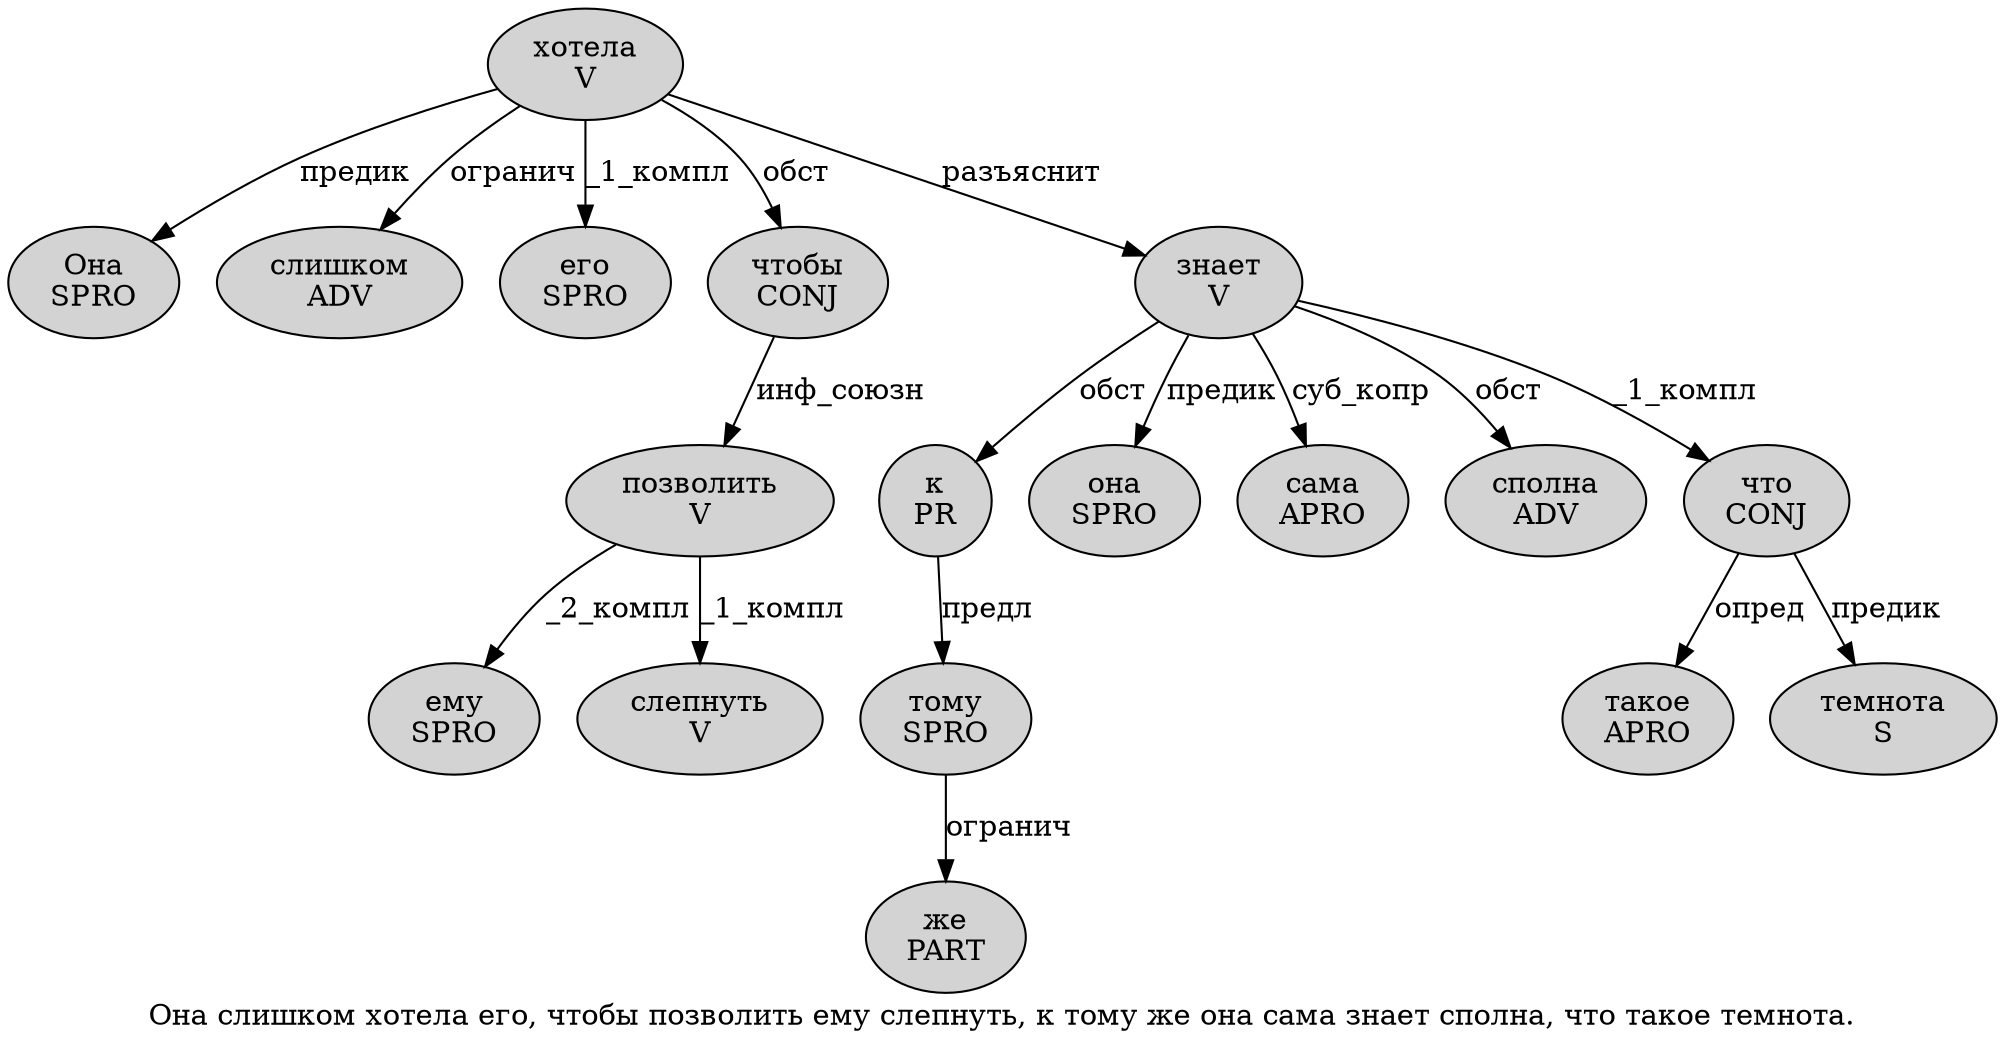 digraph SENTENCE_241 {
	graph [label="Она слишком хотела его, чтобы позволить ему слепнуть, к тому же она сама знает сполна, что такое темнота."]
	node [style=filled]
		0 [label="Она
SPRO" color="" fillcolor=lightgray penwidth=1 shape=ellipse]
		1 [label="слишком
ADV" color="" fillcolor=lightgray penwidth=1 shape=ellipse]
		2 [label="хотела
V" color="" fillcolor=lightgray penwidth=1 shape=ellipse]
		3 [label="его
SPRO" color="" fillcolor=lightgray penwidth=1 shape=ellipse]
		5 [label="чтобы
CONJ" color="" fillcolor=lightgray penwidth=1 shape=ellipse]
		6 [label="позволить
V" color="" fillcolor=lightgray penwidth=1 shape=ellipse]
		7 [label="ему
SPRO" color="" fillcolor=lightgray penwidth=1 shape=ellipse]
		8 [label="слепнуть
V" color="" fillcolor=lightgray penwidth=1 shape=ellipse]
		10 [label="к
PR" color="" fillcolor=lightgray penwidth=1 shape=ellipse]
		11 [label="тому
SPRO" color="" fillcolor=lightgray penwidth=1 shape=ellipse]
		12 [label="же
PART" color="" fillcolor=lightgray penwidth=1 shape=ellipse]
		13 [label="она
SPRO" color="" fillcolor=lightgray penwidth=1 shape=ellipse]
		14 [label="сама
APRO" color="" fillcolor=lightgray penwidth=1 shape=ellipse]
		15 [label="знает
V" color="" fillcolor=lightgray penwidth=1 shape=ellipse]
		16 [label="сполна
ADV" color="" fillcolor=lightgray penwidth=1 shape=ellipse]
		18 [label="что
CONJ" color="" fillcolor=lightgray penwidth=1 shape=ellipse]
		19 [label="такое
APRO" color="" fillcolor=lightgray penwidth=1 shape=ellipse]
		20 [label="темнота
S" color="" fillcolor=lightgray penwidth=1 shape=ellipse]
			11 -> 12 [label="огранич"]
			18 -> 19 [label="опред"]
			18 -> 20 [label="предик"]
			5 -> 6 [label="инф_союзн"]
			6 -> 7 [label="_2_компл"]
			6 -> 8 [label="_1_компл"]
			10 -> 11 [label="предл"]
			2 -> 0 [label="предик"]
			2 -> 1 [label="огранич"]
			2 -> 3 [label="_1_компл"]
			2 -> 5 [label="обст"]
			2 -> 15 [label="разъяснит"]
			15 -> 10 [label="обст"]
			15 -> 13 [label="предик"]
			15 -> 14 [label="суб_копр"]
			15 -> 16 [label="обст"]
			15 -> 18 [label="_1_компл"]
}